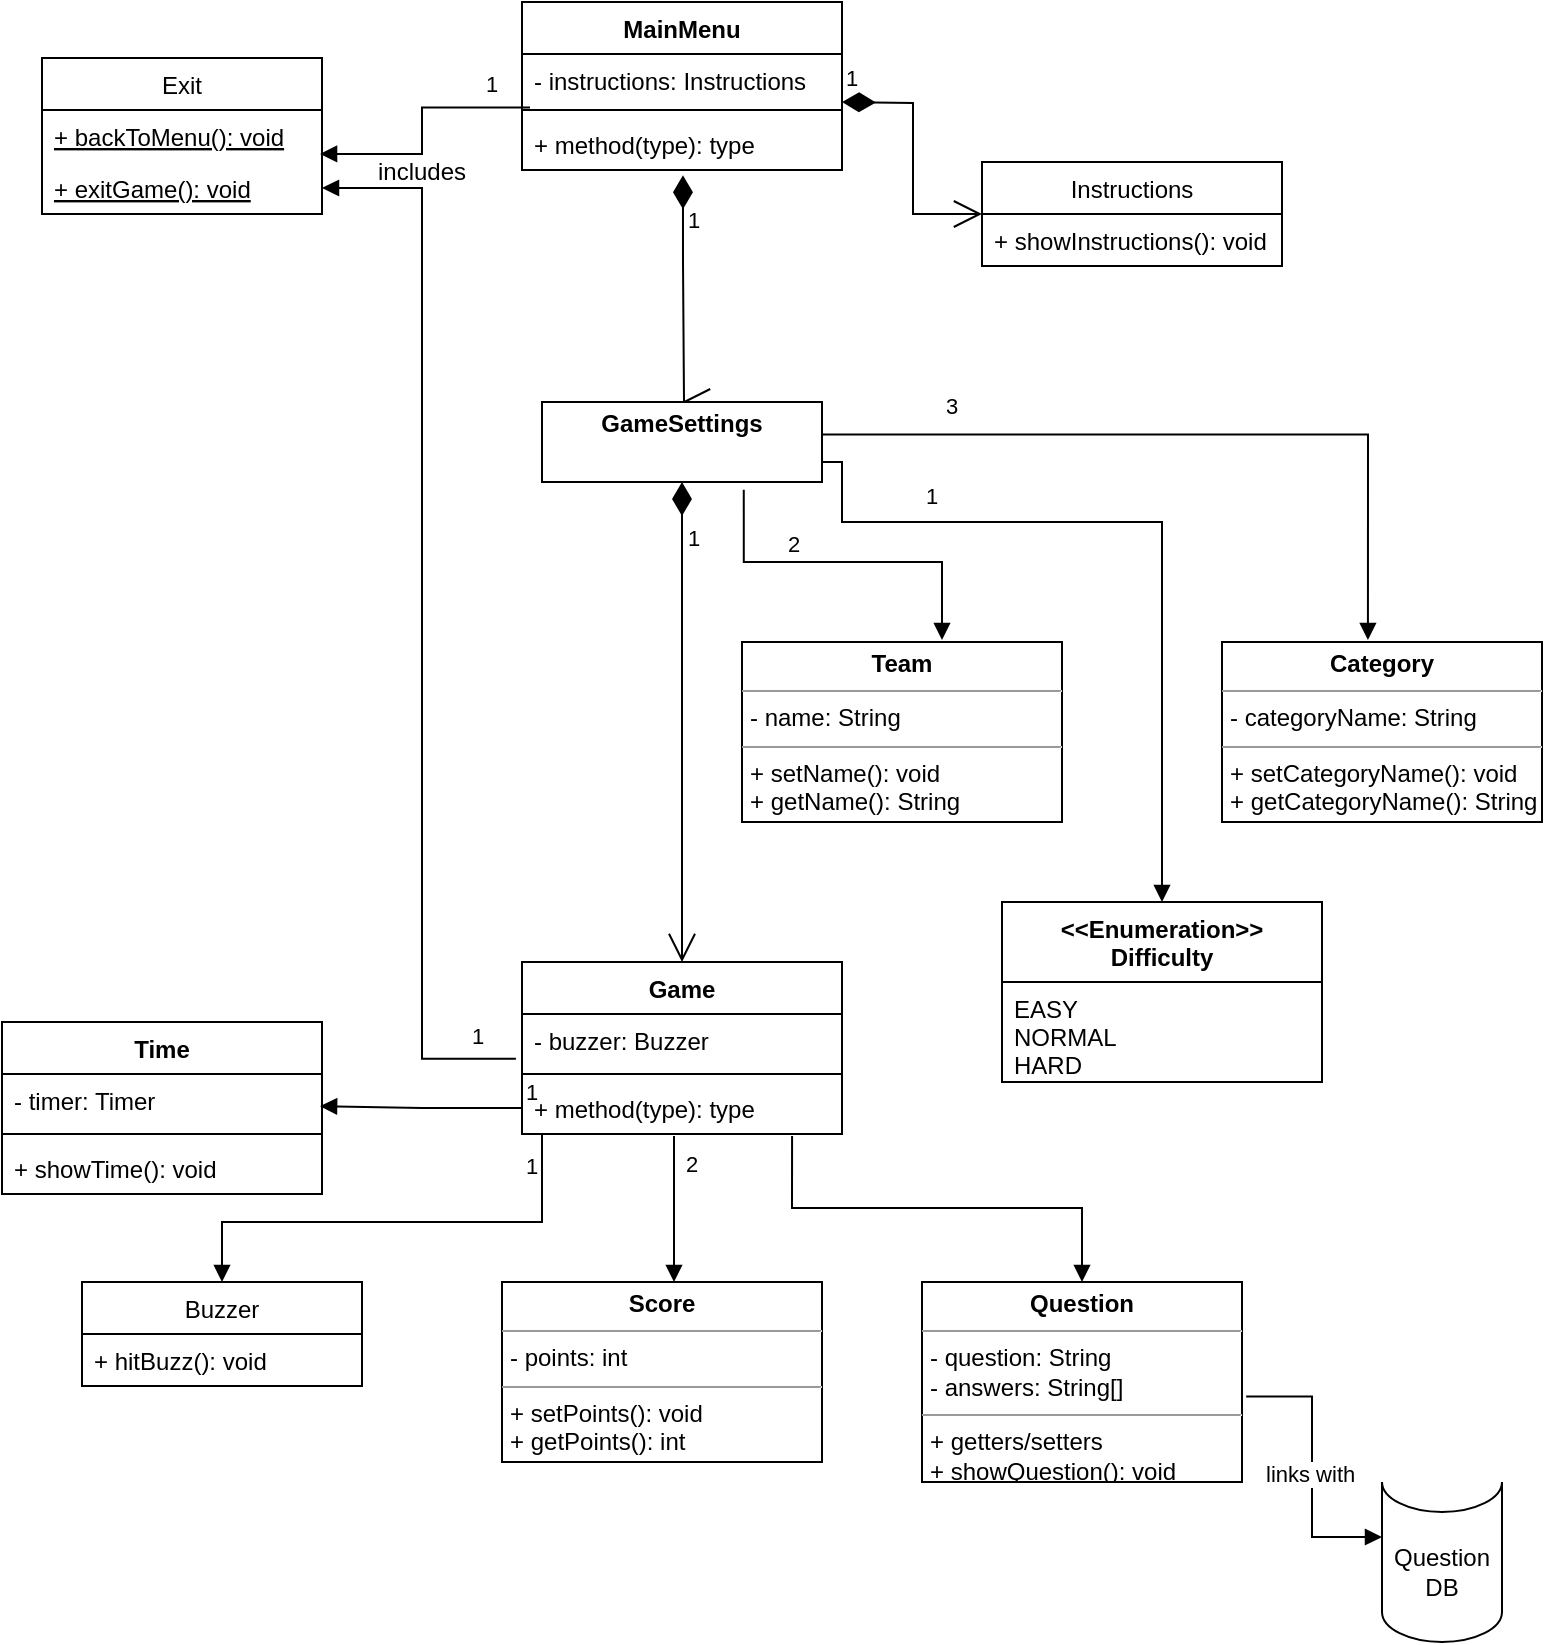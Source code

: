 <mxfile version="15.7.3" type="device"><diagram id="UENHDTjyoatSNsVy01zJ" name="Page-1"><mxGraphModel dx="1102" dy="865" grid="1" gridSize="10" guides="1" tooltips="1" connect="1" arrows="1" fold="1" page="1" pageScale="1" pageWidth="850" pageHeight="1100" math="0" shadow="0"><root><mxCell id="0"/><mxCell id="1" parent="0"/><mxCell id="rMYt5tGXMao5RTA104sT-5" value="Instructions" style="swimlane;fontStyle=0;childLayout=stackLayout;horizontal=1;startSize=26;fillColor=none;horizontalStack=0;resizeParent=1;resizeParentMax=0;resizeLast=0;collapsible=1;marginBottom=0;" parent="1" vertex="1"><mxGeometry x="560" y="220" width="150" height="52" as="geometry"/></mxCell><mxCell id="rMYt5tGXMao5RTA104sT-6" value="+ showInstructions(): void&#10;" style="text;strokeColor=none;fillColor=none;align=left;verticalAlign=top;spacingLeft=4;spacingRight=4;overflow=hidden;rotatable=0;points=[[0,0.5],[1,0.5]];portConstraint=eastwest;" parent="rMYt5tGXMao5RTA104sT-5" vertex="1"><mxGeometry y="26" width="150" height="26" as="geometry"/></mxCell><mxCell id="rMYt5tGXMao5RTA104sT-10" value="MainMenu" style="swimlane;fontStyle=1;align=center;verticalAlign=top;childLayout=stackLayout;horizontal=1;startSize=26;horizontalStack=0;resizeParent=1;resizeParentMax=0;resizeLast=0;collapsible=1;marginBottom=0;" parent="1" vertex="1"><mxGeometry x="330" y="140" width="160" height="84" as="geometry"/></mxCell><mxCell id="rMYt5tGXMao5RTA104sT-11" value="- instructions: Instructions&#10;" style="text;strokeColor=none;fillColor=none;align=left;verticalAlign=top;spacingLeft=4;spacingRight=4;overflow=hidden;rotatable=0;points=[[0,0.5],[1,0.5]];portConstraint=eastwest;" parent="rMYt5tGXMao5RTA104sT-10" vertex="1"><mxGeometry y="26" width="160" height="24" as="geometry"/></mxCell><mxCell id="rMYt5tGXMao5RTA104sT-12" value="" style="line;strokeWidth=1;fillColor=none;align=left;verticalAlign=middle;spacingTop=-1;spacingLeft=3;spacingRight=3;rotatable=0;labelPosition=right;points=[];portConstraint=eastwest;" parent="rMYt5tGXMao5RTA104sT-10" vertex="1"><mxGeometry y="50" width="160" height="8" as="geometry"/></mxCell><mxCell id="rMYt5tGXMao5RTA104sT-13" value="+ method(type): type" style="text;strokeColor=none;fillColor=none;align=left;verticalAlign=top;spacingLeft=4;spacingRight=4;overflow=hidden;rotatable=0;points=[[0,0.5],[1,0.5]];portConstraint=eastwest;" parent="rMYt5tGXMao5RTA104sT-10" vertex="1"><mxGeometry y="58" width="160" height="26" as="geometry"/></mxCell><mxCell id="rMYt5tGXMao5RTA104sT-18" value="1" style="endArrow=open;html=1;endSize=12;startArrow=diamondThin;startSize=14;startFill=1;edgeStyle=orthogonalEdgeStyle;align=left;verticalAlign=bottom;rounded=0;entryX=0;entryY=0.5;entryDx=0;entryDy=0;" parent="1" target="rMYt5tGXMao5RTA104sT-5" edge="1"><mxGeometry x="-1" y="3" relative="1" as="geometry"><mxPoint x="490" y="190" as="sourcePoint"/><mxPoint x="560" y="190" as="targetPoint"/></mxGeometry></mxCell><mxCell id="rMYt5tGXMao5RTA104sT-19" value="Exit" style="swimlane;fontStyle=0;childLayout=stackLayout;horizontal=1;startSize=26;fillColor=none;horizontalStack=0;resizeParent=1;resizeParentMax=0;resizeLast=0;collapsible=1;marginBottom=0;" parent="1" vertex="1"><mxGeometry x="90" y="168" width="140" height="78" as="geometry"/></mxCell><mxCell id="rMYt5tGXMao5RTA104sT-21" value="+ backToMenu(): void&#10;" style="text;strokeColor=none;fillColor=none;align=left;verticalAlign=top;spacingLeft=4;spacingRight=4;overflow=hidden;rotatable=0;points=[[0,0.5],[1,0.5]];portConstraint=eastwest;fontStyle=4" parent="rMYt5tGXMao5RTA104sT-19" vertex="1"><mxGeometry y="26" width="140" height="26" as="geometry"/></mxCell><mxCell id="rMYt5tGXMao5RTA104sT-22" value="+ exitGame(): void" style="text;strokeColor=none;fillColor=none;align=left;verticalAlign=top;spacingLeft=4;spacingRight=4;overflow=hidden;rotatable=0;points=[[0,0.5],[1,0.5]];portConstraint=eastwest;fontStyle=4" parent="rMYt5tGXMao5RTA104sT-19" vertex="1"><mxGeometry y="52" width="140" height="26" as="geometry"/></mxCell><mxCell id="rMYt5tGXMao5RTA104sT-23" value="" style="endArrow=block;endFill=1;html=1;edgeStyle=orthogonalEdgeStyle;align=left;verticalAlign=top;rounded=0;exitX=0.025;exitY=1.115;exitDx=0;exitDy=0;exitPerimeter=0;entryX=0.993;entryY=0.846;entryDx=0;entryDy=0;entryPerimeter=0;" parent="1" source="rMYt5tGXMao5RTA104sT-11" target="rMYt5tGXMao5RTA104sT-21" edge="1"><mxGeometry x="-1" relative="1" as="geometry"><mxPoint x="210" y="300" as="sourcePoint"/><mxPoint x="370" y="300" as="targetPoint"/></mxGeometry></mxCell><mxCell id="rMYt5tGXMao5RTA104sT-24" value="1" style="edgeLabel;resizable=0;html=1;align=left;verticalAlign=bottom;" parent="rMYt5tGXMao5RTA104sT-23" connectable="0" vertex="1"><mxGeometry x="-1" relative="1" as="geometry"><mxPoint x="-24" y="-3" as="offset"/></mxGeometry></mxCell><mxCell id="rMYt5tGXMao5RTA104sT-25" value="includes&lt;br&gt;" style="text;html=1;strokeColor=none;fillColor=none;align=center;verticalAlign=middle;whiteSpace=wrap;rounded=0;" parent="1" vertex="1"><mxGeometry x="250" y="210" width="60" height="30" as="geometry"/></mxCell><mxCell id="rMYt5tGXMao5RTA104sT-30" value="1" style="endArrow=open;html=1;endSize=12;startArrow=diamondThin;startSize=14;startFill=1;edgeStyle=orthogonalEdgeStyle;align=left;verticalAlign=bottom;rounded=0;exitX=0.503;exitY=1.102;exitDx=0;exitDy=0;exitPerimeter=0;entryX=0.5;entryY=0;entryDx=0;entryDy=0;" parent="1" source="rMYt5tGXMao5RTA104sT-13" target="iQXhH5tT1ZU-LXugOfQ7-1" edge="1"><mxGeometry x="-0.459" y="1" relative="1" as="geometry"><mxPoint x="260" y="110" as="sourcePoint"/><mxPoint x="411" y="350" as="targetPoint"/><Array as="points"><mxPoint x="411" y="270"/><mxPoint x="411" y="270"/><mxPoint x="411" y="340"/></Array><mxPoint as="offset"/></mxGeometry></mxCell><mxCell id="rMYt5tGXMao5RTA104sT-35" value="&lt;p style=&quot;margin: 0px ; margin-top: 4px ; text-align: center&quot;&gt;&lt;b&gt;Category&lt;/b&gt;&lt;/p&gt;&lt;hr size=&quot;1&quot;&gt;&lt;p style=&quot;margin: 0px ; margin-left: 4px&quot;&gt;- categoryName: String&lt;/p&gt;&lt;hr size=&quot;1&quot;&gt;&lt;p style=&quot;margin: 0px ; margin-left: 4px&quot;&gt;+ setCategoryName(): void&lt;/p&gt;&lt;p style=&quot;margin: 0px ; margin-left: 4px&quot;&gt;+ getCategoryName(): String&lt;/p&gt;" style="verticalAlign=top;align=left;overflow=fill;fontSize=12;fontFamily=Helvetica;html=1;" parent="1" vertex="1"><mxGeometry x="680" y="460" width="160" height="90" as="geometry"/></mxCell><mxCell id="rMYt5tGXMao5RTA104sT-36" value="&lt;p style=&quot;margin: 0px ; margin-top: 4px ; text-align: center&quot;&gt;&lt;b&gt;Team&lt;/b&gt;&lt;/p&gt;&lt;hr size=&quot;1&quot;&gt;&lt;p style=&quot;margin: 0px ; margin-left: 4px&quot;&gt;- name: String&lt;/p&gt;&lt;hr size=&quot;1&quot;&gt;&lt;p style=&quot;margin: 0px ; margin-left: 4px&quot;&gt;+ setName(): void&lt;/p&gt;&lt;p style=&quot;margin: 0px ; margin-left: 4px&quot;&gt;+ getName(): String&lt;/p&gt;" style="verticalAlign=top;align=left;overflow=fill;fontSize=12;fontFamily=Helvetica;html=1;" parent="1" vertex="1"><mxGeometry x="440" y="460" width="160" height="90" as="geometry"/></mxCell><mxCell id="rMYt5tGXMao5RTA104sT-37" value="&lt;&lt;Enumeration&gt;&gt;&#10;Difficulty" style="swimlane;fontStyle=1;align=center;verticalAlign=top;childLayout=stackLayout;horizontal=1;startSize=40;horizontalStack=0;resizeParent=1;resizeParentMax=0;resizeLast=0;collapsible=1;marginBottom=0;" parent="1" vertex="1"><mxGeometry x="570" y="590" width="160" height="90" as="geometry"/></mxCell><mxCell id="rMYt5tGXMao5RTA104sT-38" value="EASY&#10;NORMAL&#10;HARD" style="text;strokeColor=none;fillColor=none;align=left;verticalAlign=top;spacingLeft=4;spacingRight=4;overflow=hidden;rotatable=0;points=[[0,0.5],[1,0.5]];portConstraint=eastwest;" parent="rMYt5tGXMao5RTA104sT-37" vertex="1"><mxGeometry y="40" width="160" height="50" as="geometry"/></mxCell><mxCell id="rMYt5tGXMao5RTA104sT-41" value="" style="endArrow=block;endFill=1;html=1;edgeStyle=orthogonalEdgeStyle;align=left;verticalAlign=top;rounded=0;entryX=0.456;entryY=-0.011;entryDx=0;entryDy=0;entryPerimeter=0;exitX=0.997;exitY=0.406;exitDx=0;exitDy=0;exitPerimeter=0;" parent="1" source="iQXhH5tT1ZU-LXugOfQ7-1" target="rMYt5tGXMao5RTA104sT-35" edge="1"><mxGeometry x="-0.757" y="-18" relative="1" as="geometry"><mxPoint x="490.48" y="371.944" as="sourcePoint"/><mxPoint x="650" y="392.41" as="targetPoint"/><Array as="points"><mxPoint x="753" y="356"/></Array><mxPoint as="offset"/></mxGeometry></mxCell><mxCell id="rMYt5tGXMao5RTA104sT-42" value="3" style="edgeLabel;resizable=0;html=1;align=left;verticalAlign=bottom;" parent="rMYt5tGXMao5RTA104sT-41" connectable="0" vertex="1"><mxGeometry x="-1" relative="1" as="geometry"><mxPoint x="60" y="-6" as="offset"/></mxGeometry></mxCell><mxCell id="rMYt5tGXMao5RTA104sT-43" value="" style="endArrow=block;endFill=1;html=1;edgeStyle=orthogonalEdgeStyle;align=left;verticalAlign=top;rounded=0;entryX=0.5;entryY=0;entryDx=0;entryDy=0;exitX=1;exitY=0.75;exitDx=0;exitDy=0;" parent="1" source="iQXhH5tT1ZU-LXugOfQ7-1" target="rMYt5tGXMao5RTA104sT-37" edge="1"><mxGeometry x="-0.75" y="-20" relative="1" as="geometry"><mxPoint x="490" y="375.5" as="sourcePoint"/><mxPoint x="650" y="580" as="targetPoint"/><mxPoint as="offset"/><Array as="points"><mxPoint x="490" y="370"/><mxPoint x="490" y="400"/><mxPoint x="650" y="400"/></Array></mxGeometry></mxCell><mxCell id="rMYt5tGXMao5RTA104sT-44" value="1" style="edgeLabel;resizable=0;html=1;align=left;verticalAlign=bottom;" parent="rMYt5tGXMao5RTA104sT-43" connectable="0" vertex="1"><mxGeometry x="-1" relative="1" as="geometry"><mxPoint x="50" y="25" as="offset"/></mxGeometry></mxCell><mxCell id="rMYt5tGXMao5RTA104sT-45" value="" style="endArrow=block;endFill=1;html=1;edgeStyle=orthogonalEdgeStyle;align=left;verticalAlign=top;rounded=0;entryX=0.625;entryY=-0.011;entryDx=0;entryDy=0;entryPerimeter=0;exitX=0.693;exitY=0.978;exitDx=0;exitDy=0;exitPerimeter=0;" parent="1" target="rMYt5tGXMao5RTA104sT-36" edge="1"><mxGeometry x="-1" relative="1" as="geometry"><mxPoint x="440.88" y="383.824" as="sourcePoint"/><mxPoint x="650" y="420" as="targetPoint"/><Array as="points"><mxPoint x="441" y="420"/><mxPoint x="540" y="420"/></Array></mxGeometry></mxCell><mxCell id="rMYt5tGXMao5RTA104sT-46" value="2" style="edgeLabel;resizable=0;html=1;align=left;verticalAlign=bottom;" parent="rMYt5tGXMao5RTA104sT-45" connectable="0" vertex="1"><mxGeometry x="-1" relative="1" as="geometry"><mxPoint x="20" y="36" as="offset"/></mxGeometry></mxCell><mxCell id="rMYt5tGXMao5RTA104sT-48" value="Game" style="swimlane;fontStyle=1;align=center;verticalAlign=top;childLayout=stackLayout;horizontal=1;startSize=26;horizontalStack=0;resizeParent=1;resizeParentMax=0;resizeLast=0;collapsible=1;marginBottom=0;" parent="1" vertex="1"><mxGeometry x="330" y="620" width="160" height="86" as="geometry"/></mxCell><mxCell id="rMYt5tGXMao5RTA104sT-49" value="- buzzer: Buzzer" style="text;strokeColor=none;fillColor=none;align=left;verticalAlign=top;spacingLeft=4;spacingRight=4;overflow=hidden;rotatable=0;points=[[0,0.5],[1,0.5]];portConstraint=eastwest;" parent="rMYt5tGXMao5RTA104sT-48" vertex="1"><mxGeometry y="26" width="160" height="26" as="geometry"/></mxCell><mxCell id="rMYt5tGXMao5RTA104sT-50" value="" style="line;strokeWidth=1;fillColor=none;align=left;verticalAlign=middle;spacingTop=-1;spacingLeft=3;spacingRight=3;rotatable=0;labelPosition=right;points=[];portConstraint=eastwest;" parent="rMYt5tGXMao5RTA104sT-48" vertex="1"><mxGeometry y="52" width="160" height="8" as="geometry"/></mxCell><mxCell id="rMYt5tGXMao5RTA104sT-51" value="+ method(type): type" style="text;strokeColor=none;fillColor=none;align=left;verticalAlign=top;spacingLeft=4;spacingRight=4;overflow=hidden;rotatable=0;points=[[0,0.5],[1,0.5]];portConstraint=eastwest;" parent="rMYt5tGXMao5RTA104sT-48" vertex="1"><mxGeometry y="60" width="160" height="26" as="geometry"/></mxCell><mxCell id="rMYt5tGXMao5RTA104sT-52" value="1" style="endArrow=open;html=1;endSize=12;startArrow=diamondThin;startSize=14;startFill=1;edgeStyle=orthogonalEdgeStyle;align=left;verticalAlign=bottom;rounded=0;entryX=0.5;entryY=0;entryDx=0;entryDy=0;" parent="1" source="iQXhH5tT1ZU-LXugOfQ7-1" target="rMYt5tGXMao5RTA104sT-48" edge="1"><mxGeometry x="-0.696" y="1" relative="1" as="geometry"><mxPoint x="409.41" y="384" as="sourcePoint"/><mxPoint x="409.41" y="574" as="targetPoint"/><mxPoint as="offset"/><Array as="points"><mxPoint x="410" y="450"/><mxPoint x="410" y="450"/></Array></mxGeometry></mxCell><mxCell id="rMYt5tGXMao5RTA104sT-53" value="" style="endArrow=block;endFill=1;html=1;edgeStyle=orthogonalEdgeStyle;align=left;verticalAlign=top;rounded=0;exitX=-0.019;exitY=0.862;exitDx=0;exitDy=0;exitPerimeter=0;entryX=1;entryY=0.5;entryDx=0;entryDy=0;" parent="1" source="rMYt5tGXMao5RTA104sT-49" target="rMYt5tGXMao5RTA104sT-22" edge="1"><mxGeometry x="-1" relative="1" as="geometry"><mxPoint x="280" y="620" as="sourcePoint"/><mxPoint x="175.02" y="643.236" as="targetPoint"/></mxGeometry></mxCell><mxCell id="rMYt5tGXMao5RTA104sT-54" value="1" style="edgeLabel;resizable=0;html=1;align=left;verticalAlign=bottom;" parent="rMYt5tGXMao5RTA104sT-53" connectable="0" vertex="1"><mxGeometry x="-1" relative="1" as="geometry"><mxPoint x="-24" y="-3" as="offset"/></mxGeometry></mxCell><mxCell id="rMYt5tGXMao5RTA104sT-55" value="Buzzer" style="swimlane;fontStyle=0;childLayout=stackLayout;horizontal=1;startSize=26;fillColor=none;horizontalStack=0;resizeParent=1;resizeParentMax=0;resizeLast=0;collapsible=1;marginBottom=0;" parent="1" vertex="1"><mxGeometry x="110" y="780" width="140" height="52" as="geometry"/></mxCell><mxCell id="rMYt5tGXMao5RTA104sT-56" value="+ hitBuzz(): void" style="text;strokeColor=none;fillColor=none;align=left;verticalAlign=top;spacingLeft=4;spacingRight=4;overflow=hidden;rotatable=0;points=[[0,0.5],[1,0.5]];portConstraint=eastwest;" parent="rMYt5tGXMao5RTA104sT-55" vertex="1"><mxGeometry y="26" width="140" height="26" as="geometry"/></mxCell><mxCell id="rMYt5tGXMao5RTA104sT-59" value="" style="endArrow=block;endFill=1;html=1;edgeStyle=orthogonalEdgeStyle;align=left;verticalAlign=top;rounded=0;entryX=0.5;entryY=0;entryDx=0;entryDy=0;" parent="1" source="rMYt5tGXMao5RTA104sT-51" target="rMYt5tGXMao5RTA104sT-55" edge="1"><mxGeometry x="-1" relative="1" as="geometry"><mxPoint x="339.92" y="708.418" as="sourcePoint"/><mxPoint x="120" y="780" as="targetPoint"/><Array as="points"><mxPoint x="340" y="750"/><mxPoint x="180" y="750"/></Array></mxGeometry></mxCell><mxCell id="rMYt5tGXMao5RTA104sT-60" value="1" style="edgeLabel;resizable=0;html=1;align=left;verticalAlign=bottom;" parent="rMYt5tGXMao5RTA104sT-59" connectable="0" vertex="1"><mxGeometry x="-1" relative="1" as="geometry"><mxPoint x="-10" y="24" as="offset"/></mxGeometry></mxCell><mxCell id="rMYt5tGXMao5RTA104sT-65" value="&lt;p style=&quot;margin: 0px ; margin-top: 4px ; text-align: center&quot;&gt;&lt;b&gt;Score&lt;/b&gt;&lt;/p&gt;&lt;hr size=&quot;1&quot;&gt;&lt;p style=&quot;margin: 0px ; margin-left: 4px&quot;&gt;- points: int&lt;/p&gt;&lt;hr size=&quot;1&quot;&gt;&lt;p style=&quot;margin: 0px ; margin-left: 4px&quot;&gt;+ setPoints(): void&lt;/p&gt;&lt;p style=&quot;margin: 0px ; margin-left: 4px&quot;&gt;+ getPoints(): int&lt;/p&gt;" style="verticalAlign=top;align=left;overflow=fill;fontSize=12;fontFamily=Helvetica;html=1;" parent="1" vertex="1"><mxGeometry x="320" y="780" width="160" height="90" as="geometry"/></mxCell><mxCell id="rMYt5tGXMao5RTA104sT-66" value="" style="endArrow=block;endFill=1;html=1;edgeStyle=orthogonalEdgeStyle;align=left;verticalAlign=top;rounded=0;exitX=0.475;exitY=1.038;exitDx=0;exitDy=0;exitPerimeter=0;" parent="1" source="rMYt5tGXMao5RTA104sT-51" edge="1"><mxGeometry x="-1" relative="1" as="geometry"><mxPoint x="380" y="740" as="sourcePoint"/><mxPoint x="406" y="780" as="targetPoint"/></mxGeometry></mxCell><mxCell id="rMYt5tGXMao5RTA104sT-67" value="2" style="edgeLabel;resizable=0;html=1;align=left;verticalAlign=bottom;" parent="rMYt5tGXMao5RTA104sT-66" connectable="0" vertex="1"><mxGeometry x="-1" relative="1" as="geometry"><mxPoint x="4" y="23" as="offset"/></mxGeometry></mxCell><mxCell id="rMYt5tGXMao5RTA104sT-68" value="&lt;p style=&quot;margin: 0px ; margin-top: 4px ; text-align: center&quot;&gt;&lt;b&gt;Question&lt;/b&gt;&lt;/p&gt;&lt;hr size=&quot;1&quot;&gt;&lt;p style=&quot;margin: 0px ; margin-left: 4px&quot;&gt;- question: String&lt;/p&gt;&lt;p style=&quot;margin: 0px ; margin-left: 4px&quot;&gt;- answers: String[]&lt;/p&gt;&lt;hr size=&quot;1&quot;&gt;&lt;p style=&quot;margin: 0px ; margin-left: 4px&quot;&gt;+ getters/setters&lt;/p&gt;&lt;p style=&quot;margin: 0px ; margin-left: 4px&quot;&gt;+ showQuestion(): void&lt;/p&gt;" style="verticalAlign=top;align=left;overflow=fill;fontSize=12;fontFamily=Helvetica;html=1;" parent="1" vertex="1"><mxGeometry x="530" y="780" width="160" height="100" as="geometry"/></mxCell><mxCell id="rMYt5tGXMao5RTA104sT-69" value="" style="endArrow=block;endFill=1;html=1;edgeStyle=orthogonalEdgeStyle;align=left;verticalAlign=top;rounded=0;exitX=0.844;exitY=1.038;exitDx=0;exitDy=0;exitPerimeter=0;entryX=0.5;entryY=0;entryDx=0;entryDy=0;" parent="1" source="rMYt5tGXMao5RTA104sT-51" target="rMYt5tGXMao5RTA104sT-68" edge="1"><mxGeometry x="-0.881" y="15" relative="1" as="geometry"><mxPoint x="500" y="750" as="sourcePoint"/><mxPoint x="660" y="750" as="targetPoint"/><mxPoint as="offset"/></mxGeometry></mxCell><mxCell id="rMYt5tGXMao5RTA104sT-71" value="" style="shape=cylinder3;whiteSpace=wrap;html=1;boundedLbl=1;backgroundOutline=1;size=15;lid=0;" parent="1" vertex="1"><mxGeometry x="760" y="880" width="60" height="80" as="geometry"/></mxCell><mxCell id="rMYt5tGXMao5RTA104sT-73" value="links with" style="endArrow=block;endFill=1;html=1;edgeStyle=orthogonalEdgeStyle;align=left;verticalAlign=top;rounded=0;entryX=0;entryY=0;entryDx=0;entryDy=27.5;entryPerimeter=0;exitX=1.013;exitY=0.573;exitDx=0;exitDy=0;exitPerimeter=0;" parent="1" source="rMYt5tGXMao5RTA104sT-68" target="rMYt5tGXMao5RTA104sT-71" edge="1"><mxGeometry x="-0.147" y="-25" relative="1" as="geometry"><mxPoint x="610" y="990" as="sourcePoint"/><mxPoint x="710" y="919.41" as="targetPoint"/><mxPoint as="offset"/></mxGeometry></mxCell><mxCell id="rMYt5tGXMao5RTA104sT-75" value="Question&lt;br&gt;DB" style="text;html=1;strokeColor=none;fillColor=none;align=center;verticalAlign=middle;whiteSpace=wrap;rounded=0;" parent="1" vertex="1"><mxGeometry x="760" y="910" width="60" height="30" as="geometry"/></mxCell><mxCell id="QfJC7p3iIG-x-nUqPaSR-1" value="Time" style="swimlane;fontStyle=1;align=center;verticalAlign=top;childLayout=stackLayout;horizontal=1;startSize=26;horizontalStack=0;resizeParent=1;resizeParentMax=0;resizeLast=0;collapsible=1;marginBottom=0;" parent="1" vertex="1"><mxGeometry x="70" y="650" width="160" height="86" as="geometry"/></mxCell><mxCell id="QfJC7p3iIG-x-nUqPaSR-2" value="- timer: Timer" style="text;strokeColor=none;fillColor=none;align=left;verticalAlign=top;spacingLeft=4;spacingRight=4;overflow=hidden;rotatable=0;points=[[0,0.5],[1,0.5]];portConstraint=eastwest;" parent="QfJC7p3iIG-x-nUqPaSR-1" vertex="1"><mxGeometry y="26" width="160" height="26" as="geometry"/></mxCell><mxCell id="QfJC7p3iIG-x-nUqPaSR-3" value="" style="line;strokeWidth=1;fillColor=none;align=left;verticalAlign=middle;spacingTop=-1;spacingLeft=3;spacingRight=3;rotatable=0;labelPosition=right;points=[];portConstraint=eastwest;" parent="QfJC7p3iIG-x-nUqPaSR-1" vertex="1"><mxGeometry y="52" width="160" height="8" as="geometry"/></mxCell><mxCell id="QfJC7p3iIG-x-nUqPaSR-4" value="+ showTime(): void" style="text;strokeColor=none;fillColor=none;align=left;verticalAlign=top;spacingLeft=4;spacingRight=4;overflow=hidden;rotatable=0;points=[[0,0.5],[1,0.5]];portConstraint=eastwest;" parent="QfJC7p3iIG-x-nUqPaSR-1" vertex="1"><mxGeometry y="60" width="160" height="26" as="geometry"/></mxCell><mxCell id="QfJC7p3iIG-x-nUqPaSR-5" value="" style="endArrow=block;endFill=1;html=1;edgeStyle=orthogonalEdgeStyle;align=left;verticalAlign=top;rounded=0;exitX=0;exitY=0.5;exitDx=0;exitDy=0;entryX=0.994;entryY=0.618;entryDx=0;entryDy=0;entryPerimeter=0;" parent="1" source="rMYt5tGXMao5RTA104sT-51" target="QfJC7p3iIG-x-nUqPaSR-2" edge="1"><mxGeometry x="-1" relative="1" as="geometry"><mxPoint x="50" y="530" as="sourcePoint"/><mxPoint x="182" y="693" as="targetPoint"/></mxGeometry></mxCell><mxCell id="QfJC7p3iIG-x-nUqPaSR-6" value="1" style="edgeLabel;resizable=0;html=1;align=left;verticalAlign=bottom;" parent="QfJC7p3iIG-x-nUqPaSR-5" connectable="0" vertex="1"><mxGeometry x="-1" relative="1" as="geometry"/></mxCell><mxCell id="iQXhH5tT1ZU-LXugOfQ7-1" value="&lt;p style=&quot;margin: 0px ; margin-top: 4px ; text-align: center&quot;&gt;&lt;/p&gt;&lt;div style=&quot;text-align: center ; height: 2px&quot;&gt;&lt;b&gt;GameSettings&lt;/b&gt;&lt;/div&gt;&lt;div style=&quot;text-align: center ; height: 2px&quot;&gt;&lt;b&gt;&lt;br&gt;&lt;/b&gt;&lt;/div&gt;" style="verticalAlign=top;align=left;overflow=fill;fontSize=12;fontFamily=Helvetica;html=1;" parent="1" vertex="1"><mxGeometry x="340" y="340" width="140" height="40" as="geometry"/></mxCell></root></mxGraphModel></diagram></mxfile>